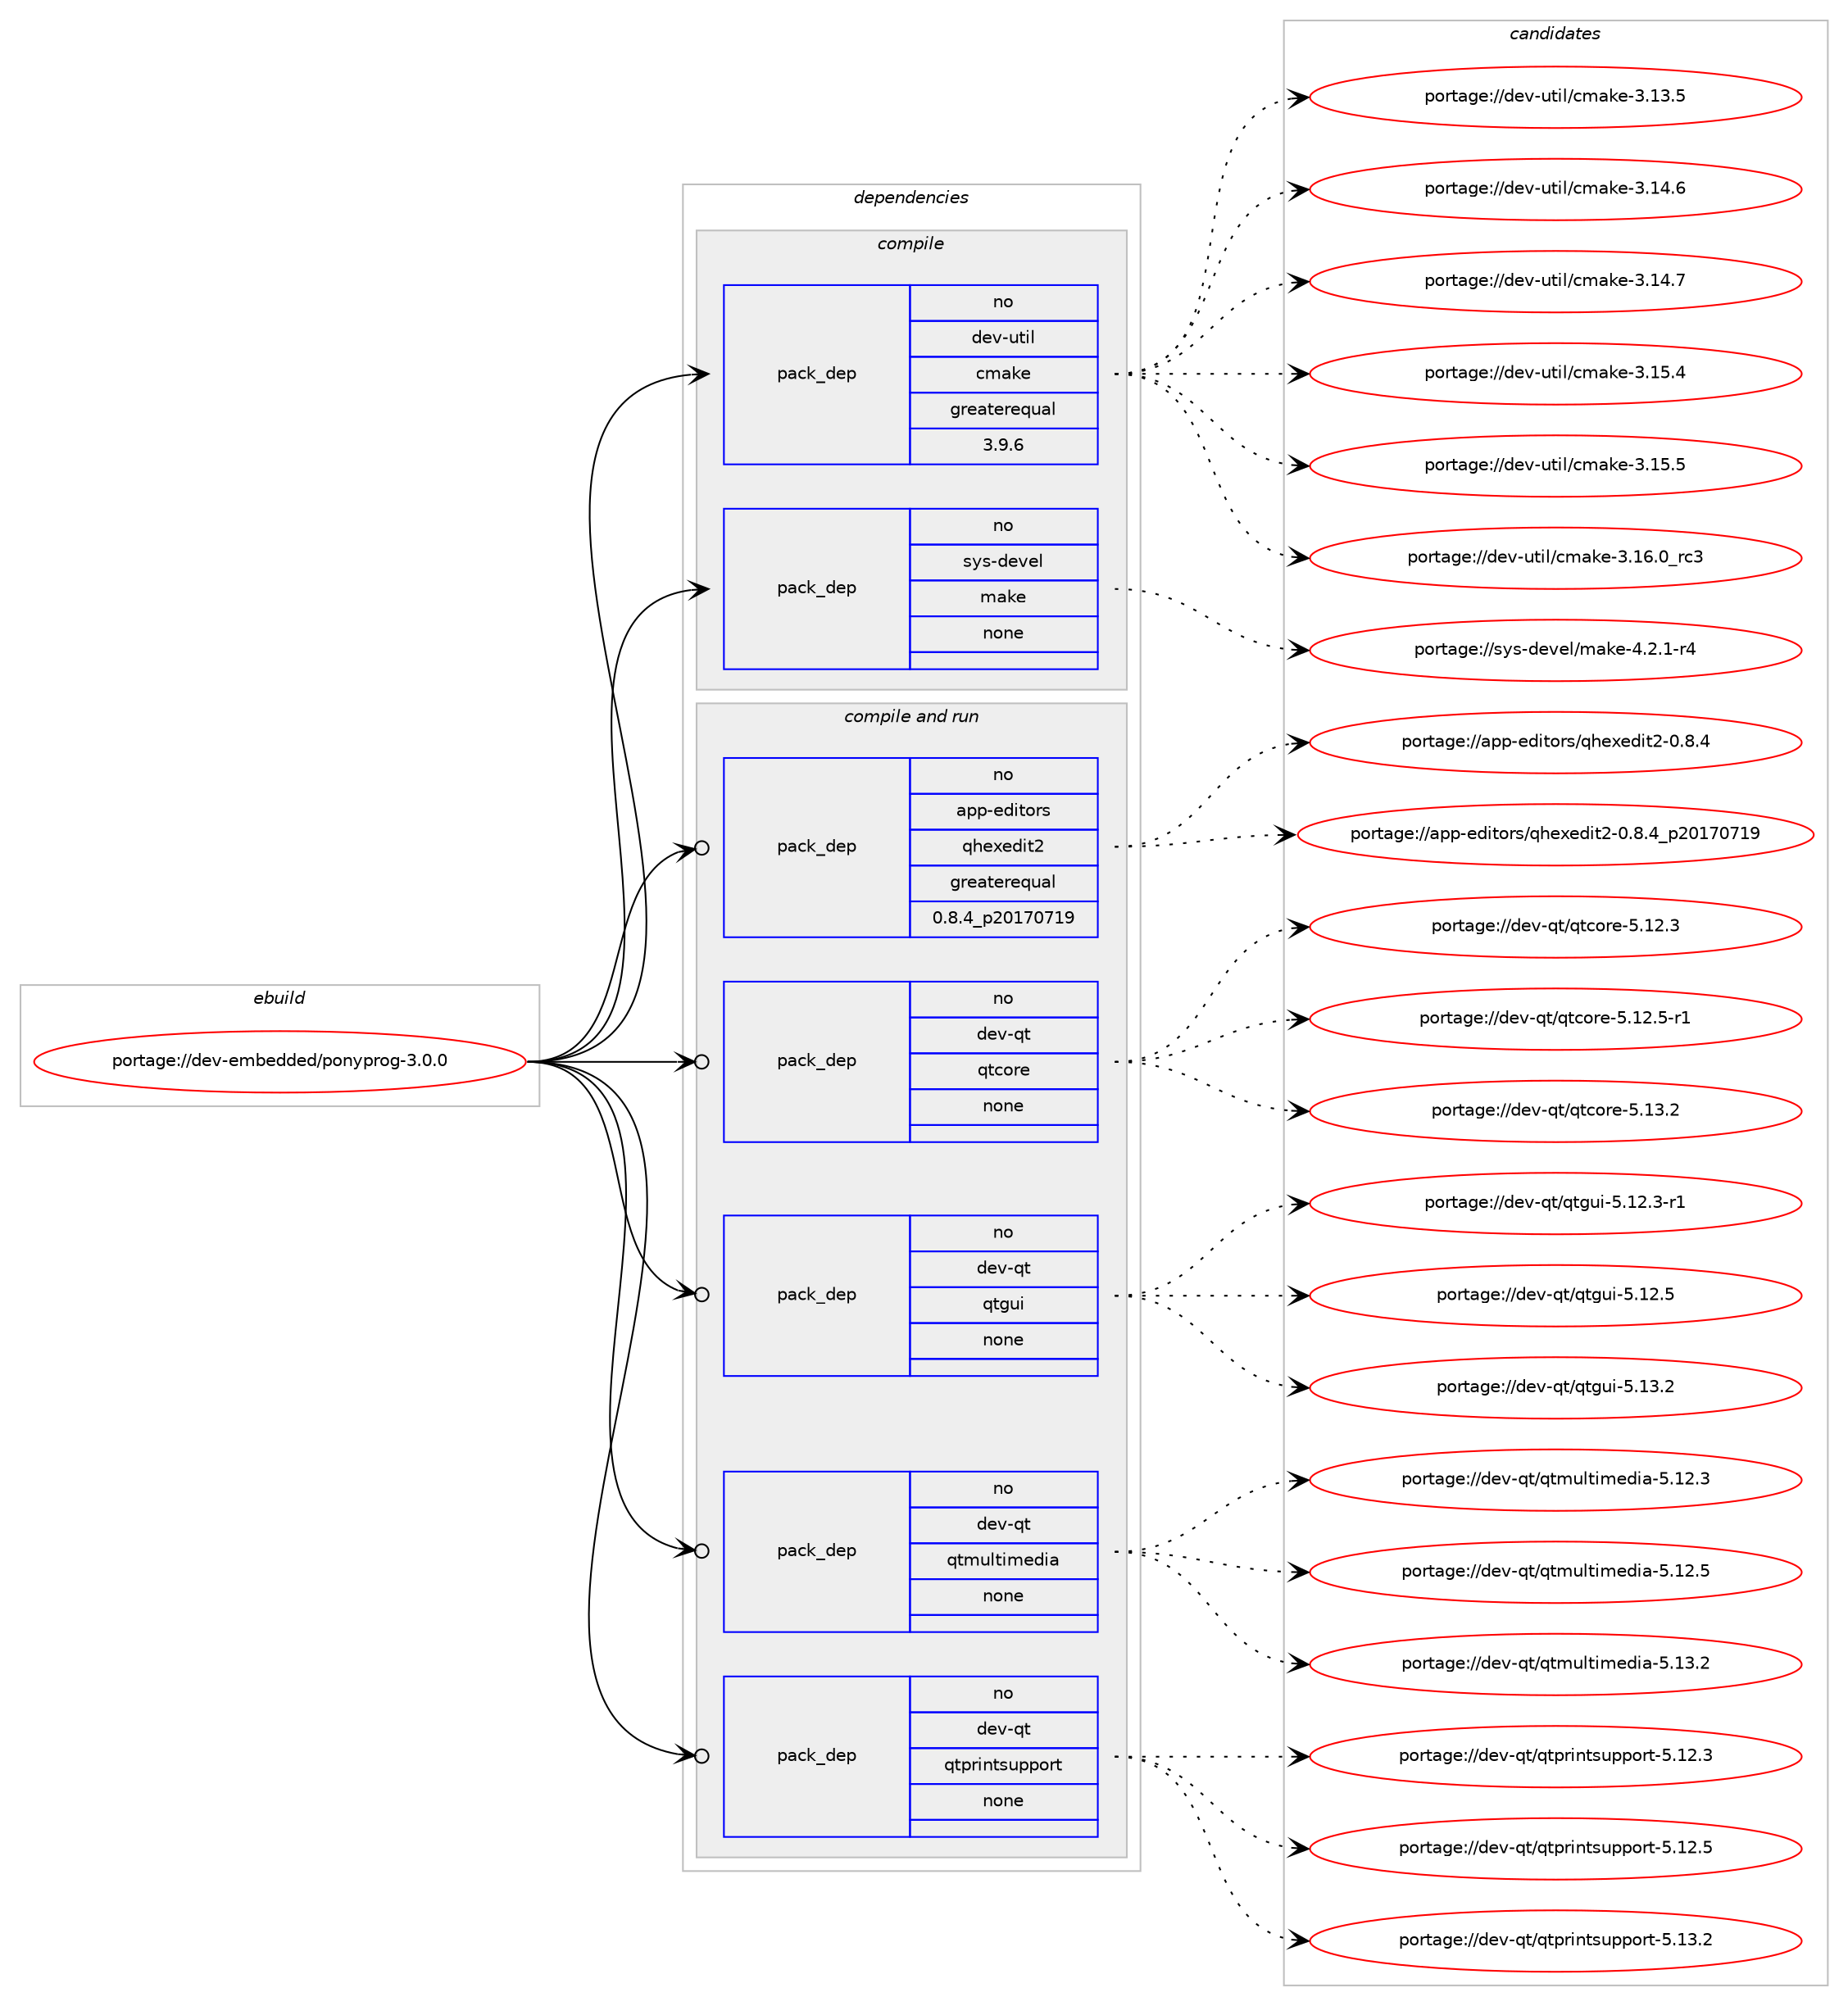digraph prolog {

# *************
# Graph options
# *************

newrank=true;
concentrate=true;
compound=true;
graph [rankdir=LR,fontname=Helvetica,fontsize=10,ranksep=1.5];#, ranksep=2.5, nodesep=0.2];
edge  [arrowhead=vee];
node  [fontname=Helvetica,fontsize=10];

# **********
# The ebuild
# **********

subgraph cluster_leftcol {
color=gray;
rank=same;
label=<<i>ebuild</i>>;
id [label="portage://dev-embedded/ponyprog-3.0.0", color=red, width=4, href="../dev-embedded/ponyprog-3.0.0.svg"];
}

# ****************
# The dependencies
# ****************

subgraph cluster_midcol {
color=gray;
label=<<i>dependencies</i>>;
subgraph cluster_compile {
fillcolor="#eeeeee";
style=filled;
label=<<i>compile</i>>;
subgraph pack44523 {
dependency59690 [label=<<TABLE BORDER="0" CELLBORDER="1" CELLSPACING="0" CELLPADDING="4" WIDTH="220"><TR><TD ROWSPAN="6" CELLPADDING="30">pack_dep</TD></TR><TR><TD WIDTH="110">no</TD></TR><TR><TD>dev-util</TD></TR><TR><TD>cmake</TD></TR><TR><TD>greaterequal</TD></TR><TR><TD>3.9.6</TD></TR></TABLE>>, shape=none, color=blue];
}
id:e -> dependency59690:w [weight=20,style="solid",arrowhead="vee"];
subgraph pack44524 {
dependency59691 [label=<<TABLE BORDER="0" CELLBORDER="1" CELLSPACING="0" CELLPADDING="4" WIDTH="220"><TR><TD ROWSPAN="6" CELLPADDING="30">pack_dep</TD></TR><TR><TD WIDTH="110">no</TD></TR><TR><TD>sys-devel</TD></TR><TR><TD>make</TD></TR><TR><TD>none</TD></TR><TR><TD></TD></TR></TABLE>>, shape=none, color=blue];
}
id:e -> dependency59691:w [weight=20,style="solid",arrowhead="vee"];
}
subgraph cluster_compileandrun {
fillcolor="#eeeeee";
style=filled;
label=<<i>compile and run</i>>;
subgraph pack44525 {
dependency59692 [label=<<TABLE BORDER="0" CELLBORDER="1" CELLSPACING="0" CELLPADDING="4" WIDTH="220"><TR><TD ROWSPAN="6" CELLPADDING="30">pack_dep</TD></TR><TR><TD WIDTH="110">no</TD></TR><TR><TD>app-editors</TD></TR><TR><TD>qhexedit2</TD></TR><TR><TD>greaterequal</TD></TR><TR><TD>0.8.4_p20170719</TD></TR></TABLE>>, shape=none, color=blue];
}
id:e -> dependency59692:w [weight=20,style="solid",arrowhead="odotvee"];
subgraph pack44526 {
dependency59693 [label=<<TABLE BORDER="0" CELLBORDER="1" CELLSPACING="0" CELLPADDING="4" WIDTH="220"><TR><TD ROWSPAN="6" CELLPADDING="30">pack_dep</TD></TR><TR><TD WIDTH="110">no</TD></TR><TR><TD>dev-qt</TD></TR><TR><TD>qtcore</TD></TR><TR><TD>none</TD></TR><TR><TD></TD></TR></TABLE>>, shape=none, color=blue];
}
id:e -> dependency59693:w [weight=20,style="solid",arrowhead="odotvee"];
subgraph pack44527 {
dependency59694 [label=<<TABLE BORDER="0" CELLBORDER="1" CELLSPACING="0" CELLPADDING="4" WIDTH="220"><TR><TD ROWSPAN="6" CELLPADDING="30">pack_dep</TD></TR><TR><TD WIDTH="110">no</TD></TR><TR><TD>dev-qt</TD></TR><TR><TD>qtgui</TD></TR><TR><TD>none</TD></TR><TR><TD></TD></TR></TABLE>>, shape=none, color=blue];
}
id:e -> dependency59694:w [weight=20,style="solid",arrowhead="odotvee"];
subgraph pack44528 {
dependency59695 [label=<<TABLE BORDER="0" CELLBORDER="1" CELLSPACING="0" CELLPADDING="4" WIDTH="220"><TR><TD ROWSPAN="6" CELLPADDING="30">pack_dep</TD></TR><TR><TD WIDTH="110">no</TD></TR><TR><TD>dev-qt</TD></TR><TR><TD>qtmultimedia</TD></TR><TR><TD>none</TD></TR><TR><TD></TD></TR></TABLE>>, shape=none, color=blue];
}
id:e -> dependency59695:w [weight=20,style="solid",arrowhead="odotvee"];
subgraph pack44529 {
dependency59696 [label=<<TABLE BORDER="0" CELLBORDER="1" CELLSPACING="0" CELLPADDING="4" WIDTH="220"><TR><TD ROWSPAN="6" CELLPADDING="30">pack_dep</TD></TR><TR><TD WIDTH="110">no</TD></TR><TR><TD>dev-qt</TD></TR><TR><TD>qtprintsupport</TD></TR><TR><TD>none</TD></TR><TR><TD></TD></TR></TABLE>>, shape=none, color=blue];
}
id:e -> dependency59696:w [weight=20,style="solid",arrowhead="odotvee"];
}
subgraph cluster_run {
fillcolor="#eeeeee";
style=filled;
label=<<i>run</i>>;
}
}

# **************
# The candidates
# **************

subgraph cluster_choices {
rank=same;
color=gray;
label=<<i>candidates</i>>;

subgraph choice44523 {
color=black;
nodesep=1;
choiceportage1001011184511711610510847991099710710145514649514653 [label="portage://dev-util/cmake-3.13.5", color=red, width=4,href="../dev-util/cmake-3.13.5.svg"];
choiceportage1001011184511711610510847991099710710145514649524654 [label="portage://dev-util/cmake-3.14.6", color=red, width=4,href="../dev-util/cmake-3.14.6.svg"];
choiceportage1001011184511711610510847991099710710145514649524655 [label="portage://dev-util/cmake-3.14.7", color=red, width=4,href="../dev-util/cmake-3.14.7.svg"];
choiceportage1001011184511711610510847991099710710145514649534652 [label="portage://dev-util/cmake-3.15.4", color=red, width=4,href="../dev-util/cmake-3.15.4.svg"];
choiceportage1001011184511711610510847991099710710145514649534653 [label="portage://dev-util/cmake-3.15.5", color=red, width=4,href="../dev-util/cmake-3.15.5.svg"];
choiceportage1001011184511711610510847991099710710145514649544648951149951 [label="portage://dev-util/cmake-3.16.0_rc3", color=red, width=4,href="../dev-util/cmake-3.16.0_rc3.svg"];
dependency59690:e -> choiceportage1001011184511711610510847991099710710145514649514653:w [style=dotted,weight="100"];
dependency59690:e -> choiceportage1001011184511711610510847991099710710145514649524654:w [style=dotted,weight="100"];
dependency59690:e -> choiceportage1001011184511711610510847991099710710145514649524655:w [style=dotted,weight="100"];
dependency59690:e -> choiceportage1001011184511711610510847991099710710145514649534652:w [style=dotted,weight="100"];
dependency59690:e -> choiceportage1001011184511711610510847991099710710145514649534653:w [style=dotted,weight="100"];
dependency59690:e -> choiceportage1001011184511711610510847991099710710145514649544648951149951:w [style=dotted,weight="100"];
}
subgraph choice44524 {
color=black;
nodesep=1;
choiceportage1151211154510010111810110847109971071014552465046494511452 [label="portage://sys-devel/make-4.2.1-r4", color=red, width=4,href="../sys-devel/make-4.2.1-r4.svg"];
dependency59691:e -> choiceportage1151211154510010111810110847109971071014552465046494511452:w [style=dotted,weight="100"];
}
subgraph choice44525 {
color=black;
nodesep=1;
choiceportage97112112451011001051161111141154711310410112010110010511650454846564652 [label="portage://app-editors/qhexedit2-0.8.4", color=red, width=4,href="../app-editors/qhexedit2-0.8.4.svg"];
choiceportage97112112451011001051161111141154711310410112010110010511650454846564652951125048495548554957 [label="portage://app-editors/qhexedit2-0.8.4_p20170719", color=red, width=4,href="../app-editors/qhexedit2-0.8.4_p20170719.svg"];
dependency59692:e -> choiceportage97112112451011001051161111141154711310410112010110010511650454846564652:w [style=dotted,weight="100"];
dependency59692:e -> choiceportage97112112451011001051161111141154711310410112010110010511650454846564652951125048495548554957:w [style=dotted,weight="100"];
}
subgraph choice44526 {
color=black;
nodesep=1;
choiceportage10010111845113116471131169911111410145534649504651 [label="portage://dev-qt/qtcore-5.12.3", color=red, width=4,href="../dev-qt/qtcore-5.12.3.svg"];
choiceportage100101118451131164711311699111114101455346495046534511449 [label="portage://dev-qt/qtcore-5.12.5-r1", color=red, width=4,href="../dev-qt/qtcore-5.12.5-r1.svg"];
choiceportage10010111845113116471131169911111410145534649514650 [label="portage://dev-qt/qtcore-5.13.2", color=red, width=4,href="../dev-qt/qtcore-5.13.2.svg"];
dependency59693:e -> choiceportage10010111845113116471131169911111410145534649504651:w [style=dotted,weight="100"];
dependency59693:e -> choiceportage100101118451131164711311699111114101455346495046534511449:w [style=dotted,weight="100"];
dependency59693:e -> choiceportage10010111845113116471131169911111410145534649514650:w [style=dotted,weight="100"];
}
subgraph choice44527 {
color=black;
nodesep=1;
choiceportage1001011184511311647113116103117105455346495046514511449 [label="portage://dev-qt/qtgui-5.12.3-r1", color=red, width=4,href="../dev-qt/qtgui-5.12.3-r1.svg"];
choiceportage100101118451131164711311610311710545534649504653 [label="portage://dev-qt/qtgui-5.12.5", color=red, width=4,href="../dev-qt/qtgui-5.12.5.svg"];
choiceportage100101118451131164711311610311710545534649514650 [label="portage://dev-qt/qtgui-5.13.2", color=red, width=4,href="../dev-qt/qtgui-5.13.2.svg"];
dependency59694:e -> choiceportage1001011184511311647113116103117105455346495046514511449:w [style=dotted,weight="100"];
dependency59694:e -> choiceportage100101118451131164711311610311710545534649504653:w [style=dotted,weight="100"];
dependency59694:e -> choiceportage100101118451131164711311610311710545534649514650:w [style=dotted,weight="100"];
}
subgraph choice44528 {
color=black;
nodesep=1;
choiceportage10010111845113116471131161091171081161051091011001059745534649504651 [label="portage://dev-qt/qtmultimedia-5.12.3", color=red, width=4,href="../dev-qt/qtmultimedia-5.12.3.svg"];
choiceportage10010111845113116471131161091171081161051091011001059745534649504653 [label="portage://dev-qt/qtmultimedia-5.12.5", color=red, width=4,href="../dev-qt/qtmultimedia-5.12.5.svg"];
choiceportage10010111845113116471131161091171081161051091011001059745534649514650 [label="portage://dev-qt/qtmultimedia-5.13.2", color=red, width=4,href="../dev-qt/qtmultimedia-5.13.2.svg"];
dependency59695:e -> choiceportage10010111845113116471131161091171081161051091011001059745534649504651:w [style=dotted,weight="100"];
dependency59695:e -> choiceportage10010111845113116471131161091171081161051091011001059745534649504653:w [style=dotted,weight="100"];
dependency59695:e -> choiceportage10010111845113116471131161091171081161051091011001059745534649514650:w [style=dotted,weight="100"];
}
subgraph choice44529 {
color=black;
nodesep=1;
choiceportage100101118451131164711311611211410511011611511711211211111411645534649504651 [label="portage://dev-qt/qtprintsupport-5.12.3", color=red, width=4,href="../dev-qt/qtprintsupport-5.12.3.svg"];
choiceportage100101118451131164711311611211410511011611511711211211111411645534649504653 [label="portage://dev-qt/qtprintsupport-5.12.5", color=red, width=4,href="../dev-qt/qtprintsupport-5.12.5.svg"];
choiceportage100101118451131164711311611211410511011611511711211211111411645534649514650 [label="portage://dev-qt/qtprintsupport-5.13.2", color=red, width=4,href="../dev-qt/qtprintsupport-5.13.2.svg"];
dependency59696:e -> choiceportage100101118451131164711311611211410511011611511711211211111411645534649504651:w [style=dotted,weight="100"];
dependency59696:e -> choiceportage100101118451131164711311611211410511011611511711211211111411645534649504653:w [style=dotted,weight="100"];
dependency59696:e -> choiceportage100101118451131164711311611211410511011611511711211211111411645534649514650:w [style=dotted,weight="100"];
}
}

}
